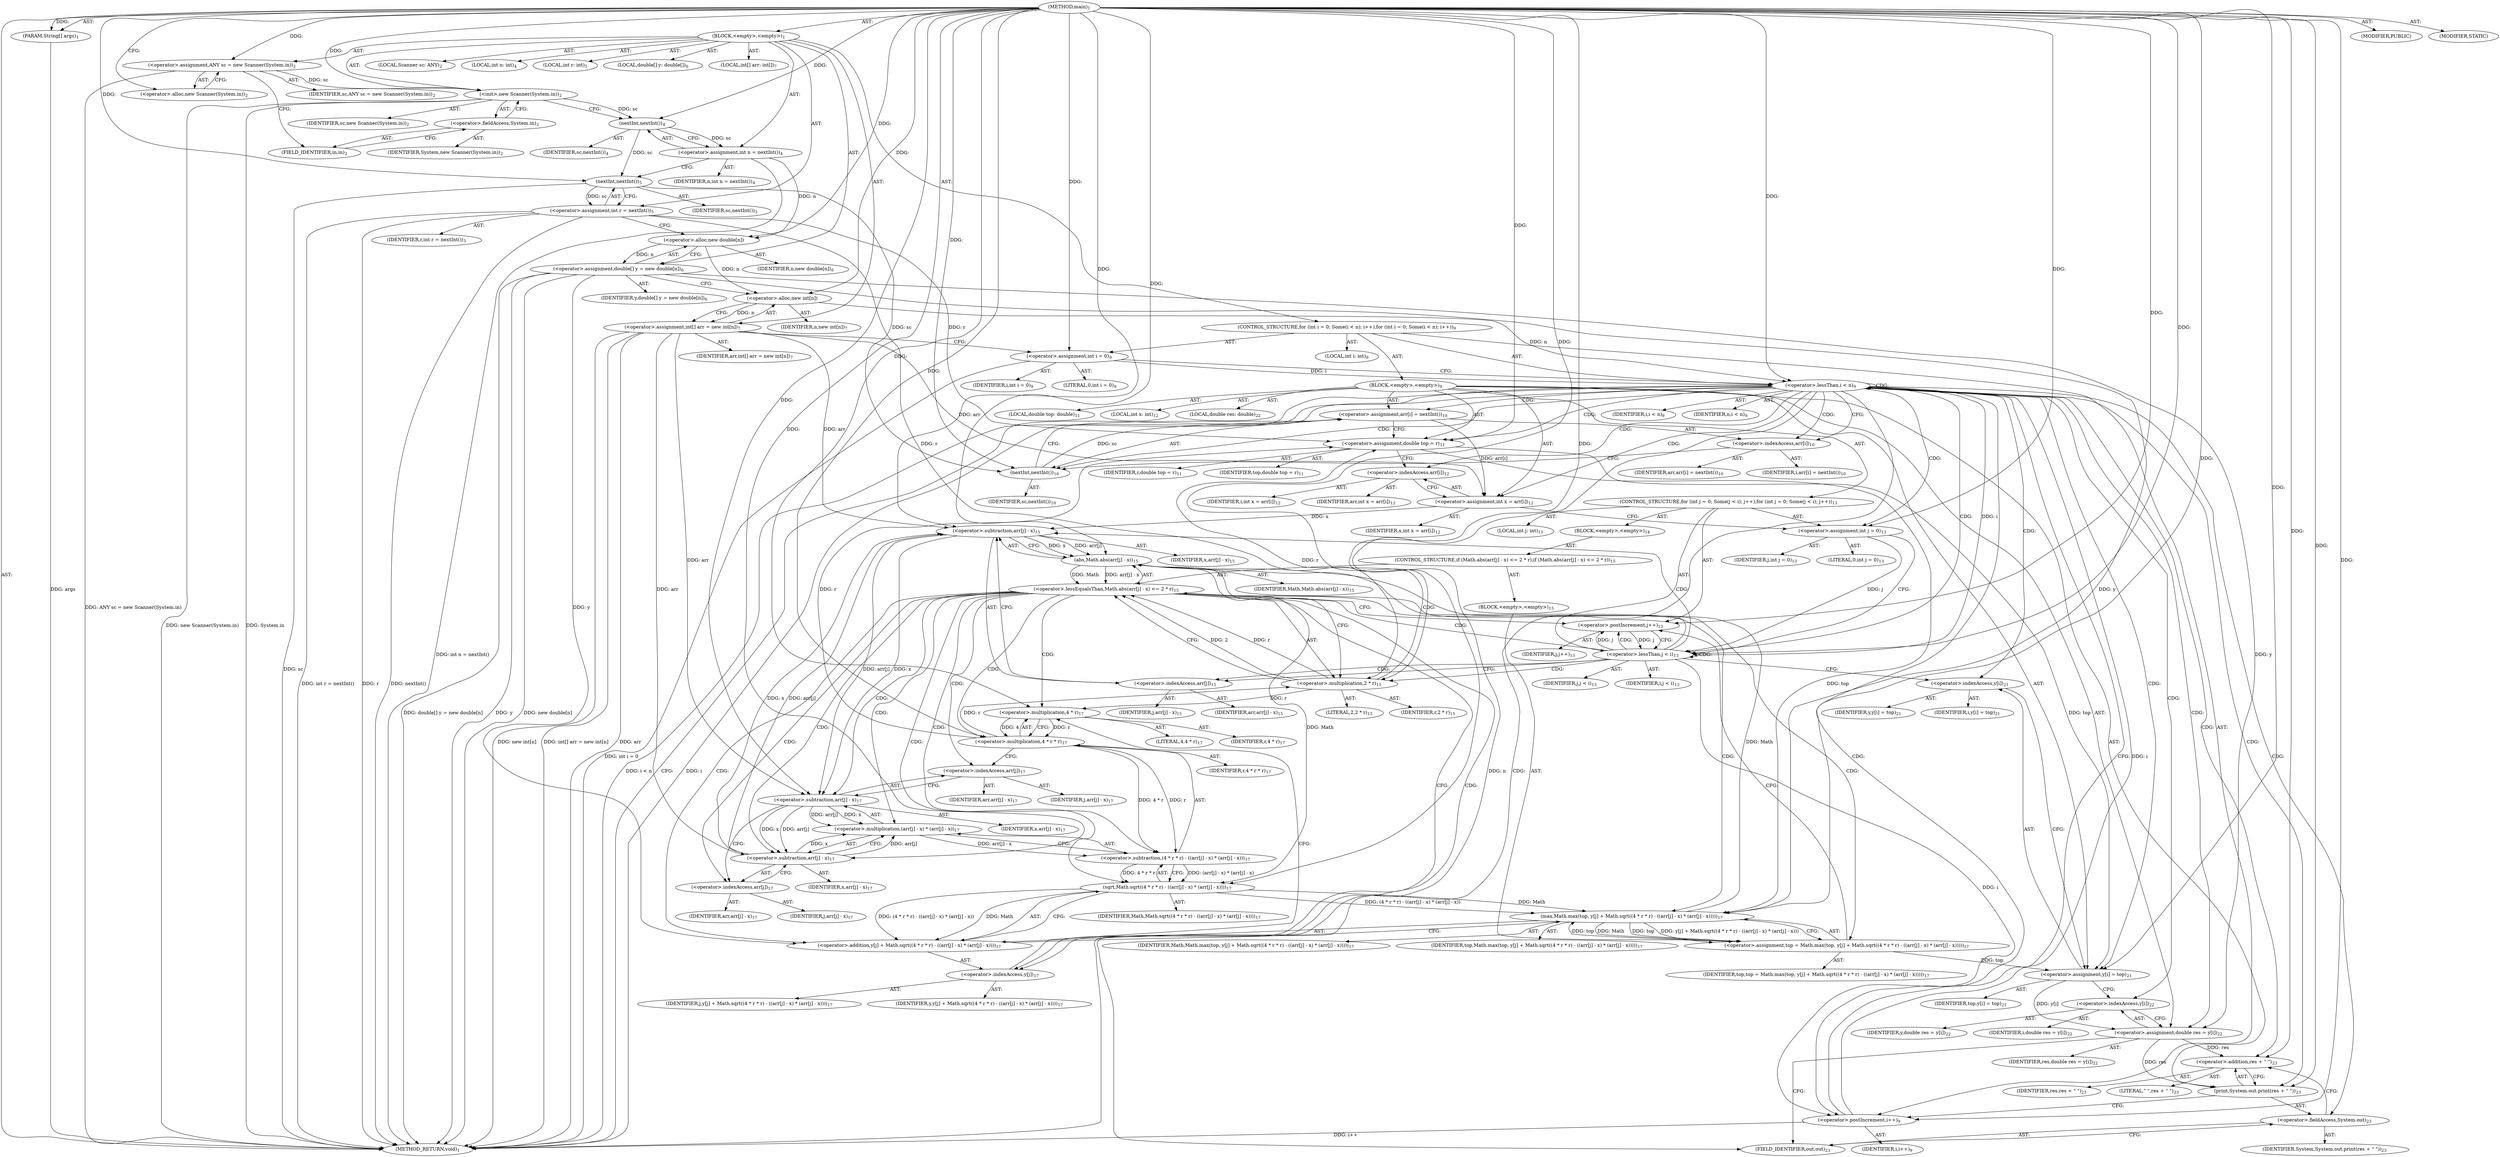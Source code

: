 digraph "main" {  
"19" [label = <(METHOD,main)<SUB>1</SUB>> ]
"20" [label = <(PARAM,String[] args)<SUB>1</SUB>> ]
"21" [label = <(BLOCK,&lt;empty&gt;,&lt;empty&gt;)<SUB>1</SUB>> ]
"4" [label = <(LOCAL,Scanner sc: ANY)<SUB>2</SUB>> ]
"22" [label = <(&lt;operator&gt;.assignment,ANY sc = new Scanner(System.in))<SUB>2</SUB>> ]
"23" [label = <(IDENTIFIER,sc,ANY sc = new Scanner(System.in))<SUB>2</SUB>> ]
"24" [label = <(&lt;operator&gt;.alloc,new Scanner(System.in))<SUB>2</SUB>> ]
"25" [label = <(&lt;init&gt;,new Scanner(System.in))<SUB>2</SUB>> ]
"3" [label = <(IDENTIFIER,sc,new Scanner(System.in))<SUB>2</SUB>> ]
"26" [label = <(&lt;operator&gt;.fieldAccess,System.in)<SUB>2</SUB>> ]
"27" [label = <(IDENTIFIER,System,new Scanner(System.in))<SUB>2</SUB>> ]
"28" [label = <(FIELD_IDENTIFIER,in,in)<SUB>2</SUB>> ]
"29" [label = <(LOCAL,int n: int)<SUB>4</SUB>> ]
"30" [label = <(&lt;operator&gt;.assignment,int n = nextInt())<SUB>4</SUB>> ]
"31" [label = <(IDENTIFIER,n,int n = nextInt())<SUB>4</SUB>> ]
"32" [label = <(nextInt,nextInt())<SUB>4</SUB>> ]
"33" [label = <(IDENTIFIER,sc,nextInt())<SUB>4</SUB>> ]
"34" [label = <(LOCAL,int r: int)<SUB>5</SUB>> ]
"35" [label = <(&lt;operator&gt;.assignment,int r = nextInt())<SUB>5</SUB>> ]
"36" [label = <(IDENTIFIER,r,int r = nextInt())<SUB>5</SUB>> ]
"37" [label = <(nextInt,nextInt())<SUB>5</SUB>> ]
"38" [label = <(IDENTIFIER,sc,nextInt())<SUB>5</SUB>> ]
"39" [label = <(LOCAL,double[] y: double[])<SUB>6</SUB>> ]
"40" [label = <(&lt;operator&gt;.assignment,double[] y = new double[n])<SUB>6</SUB>> ]
"41" [label = <(IDENTIFIER,y,double[] y = new double[n])<SUB>6</SUB>> ]
"42" [label = <(&lt;operator&gt;.alloc,new double[n])> ]
"43" [label = <(IDENTIFIER,n,new double[n])<SUB>6</SUB>> ]
"44" [label = <(LOCAL,int[] arr: int[])<SUB>7</SUB>> ]
"45" [label = <(&lt;operator&gt;.assignment,int[] arr = new int[n])<SUB>7</SUB>> ]
"46" [label = <(IDENTIFIER,arr,int[] arr = new int[n])<SUB>7</SUB>> ]
"47" [label = <(&lt;operator&gt;.alloc,new int[n])> ]
"48" [label = <(IDENTIFIER,n,new int[n])<SUB>7</SUB>> ]
"49" [label = <(CONTROL_STRUCTURE,for (int i = 0; Some(i &lt; n); i++),for (int i = 0; Some(i &lt; n); i++))<SUB>9</SUB>> ]
"50" [label = <(LOCAL,int i: int)<SUB>9</SUB>> ]
"51" [label = <(&lt;operator&gt;.assignment,int i = 0)<SUB>9</SUB>> ]
"52" [label = <(IDENTIFIER,i,int i = 0)<SUB>9</SUB>> ]
"53" [label = <(LITERAL,0,int i = 0)<SUB>9</SUB>> ]
"54" [label = <(&lt;operator&gt;.lessThan,i &lt; n)<SUB>9</SUB>> ]
"55" [label = <(IDENTIFIER,i,i &lt; n)<SUB>9</SUB>> ]
"56" [label = <(IDENTIFIER,n,i &lt; n)<SUB>9</SUB>> ]
"57" [label = <(&lt;operator&gt;.postIncrement,i++)<SUB>9</SUB>> ]
"58" [label = <(IDENTIFIER,i,i++)<SUB>9</SUB>> ]
"59" [label = <(BLOCK,&lt;empty&gt;,&lt;empty&gt;)<SUB>9</SUB>> ]
"60" [label = <(&lt;operator&gt;.assignment,arr[i] = nextInt())<SUB>10</SUB>> ]
"61" [label = <(&lt;operator&gt;.indexAccess,arr[i])<SUB>10</SUB>> ]
"62" [label = <(IDENTIFIER,arr,arr[i] = nextInt())<SUB>10</SUB>> ]
"63" [label = <(IDENTIFIER,i,arr[i] = nextInt())<SUB>10</SUB>> ]
"64" [label = <(nextInt,nextInt())<SUB>10</SUB>> ]
"65" [label = <(IDENTIFIER,sc,nextInt())<SUB>10</SUB>> ]
"66" [label = <(LOCAL,double top: double)<SUB>11</SUB>> ]
"67" [label = <(&lt;operator&gt;.assignment,double top = r)<SUB>11</SUB>> ]
"68" [label = <(IDENTIFIER,top,double top = r)<SUB>11</SUB>> ]
"69" [label = <(IDENTIFIER,r,double top = r)<SUB>11</SUB>> ]
"70" [label = <(LOCAL,int x: int)<SUB>12</SUB>> ]
"71" [label = <(&lt;operator&gt;.assignment,int x = arr[i])<SUB>12</SUB>> ]
"72" [label = <(IDENTIFIER,x,int x = arr[i])<SUB>12</SUB>> ]
"73" [label = <(&lt;operator&gt;.indexAccess,arr[i])<SUB>12</SUB>> ]
"74" [label = <(IDENTIFIER,arr,int x = arr[i])<SUB>12</SUB>> ]
"75" [label = <(IDENTIFIER,i,int x = arr[i])<SUB>12</SUB>> ]
"76" [label = <(CONTROL_STRUCTURE,for (int j = 0; Some(j &lt; i); j++),for (int j = 0; Some(j &lt; i); j++))<SUB>13</SUB>> ]
"77" [label = <(LOCAL,int j: int)<SUB>13</SUB>> ]
"78" [label = <(&lt;operator&gt;.assignment,int j = 0)<SUB>13</SUB>> ]
"79" [label = <(IDENTIFIER,j,int j = 0)<SUB>13</SUB>> ]
"80" [label = <(LITERAL,0,int j = 0)<SUB>13</SUB>> ]
"81" [label = <(&lt;operator&gt;.lessThan,j &lt; i)<SUB>13</SUB>> ]
"82" [label = <(IDENTIFIER,j,j &lt; i)<SUB>13</SUB>> ]
"83" [label = <(IDENTIFIER,i,j &lt; i)<SUB>13</SUB>> ]
"84" [label = <(&lt;operator&gt;.postIncrement,j++)<SUB>13</SUB>> ]
"85" [label = <(IDENTIFIER,j,j++)<SUB>13</SUB>> ]
"86" [label = <(BLOCK,&lt;empty&gt;,&lt;empty&gt;)<SUB>14</SUB>> ]
"87" [label = <(CONTROL_STRUCTURE,if (Math.abs(arr[j] - x) &lt;= 2 * r),if (Math.abs(arr[j] - x) &lt;= 2 * r))<SUB>15</SUB>> ]
"88" [label = <(&lt;operator&gt;.lessEqualsThan,Math.abs(arr[j] - x) &lt;= 2 * r)<SUB>15</SUB>> ]
"89" [label = <(abs,Math.abs(arr[j] - x))<SUB>15</SUB>> ]
"90" [label = <(IDENTIFIER,Math,Math.abs(arr[j] - x))<SUB>15</SUB>> ]
"91" [label = <(&lt;operator&gt;.subtraction,arr[j] - x)<SUB>15</SUB>> ]
"92" [label = <(&lt;operator&gt;.indexAccess,arr[j])<SUB>15</SUB>> ]
"93" [label = <(IDENTIFIER,arr,arr[j] - x)<SUB>15</SUB>> ]
"94" [label = <(IDENTIFIER,j,arr[j] - x)<SUB>15</SUB>> ]
"95" [label = <(IDENTIFIER,x,arr[j] - x)<SUB>15</SUB>> ]
"96" [label = <(&lt;operator&gt;.multiplication,2 * r)<SUB>15</SUB>> ]
"97" [label = <(LITERAL,2,2 * r)<SUB>15</SUB>> ]
"98" [label = <(IDENTIFIER,r,2 * r)<SUB>15</SUB>> ]
"99" [label = <(BLOCK,&lt;empty&gt;,&lt;empty&gt;)<SUB>15</SUB>> ]
"100" [label = <(&lt;operator&gt;.assignment,top = Math.max(top, y[j] + Math.sqrt((4 * r * r) - ((arr[j] - x) * (arr[j] - x)))))<SUB>17</SUB>> ]
"101" [label = <(IDENTIFIER,top,top = Math.max(top, y[j] + Math.sqrt((4 * r * r) - ((arr[j] - x) * (arr[j] - x)))))<SUB>17</SUB>> ]
"102" [label = <(max,Math.max(top, y[j] + Math.sqrt((4 * r * r) - ((arr[j] - x) * (arr[j] - x)))))<SUB>17</SUB>> ]
"103" [label = <(IDENTIFIER,Math,Math.max(top, y[j] + Math.sqrt((4 * r * r) - ((arr[j] - x) * (arr[j] - x)))))<SUB>17</SUB>> ]
"104" [label = <(IDENTIFIER,top,Math.max(top, y[j] + Math.sqrt((4 * r * r) - ((arr[j] - x) * (arr[j] - x)))))<SUB>17</SUB>> ]
"105" [label = <(&lt;operator&gt;.addition,y[j] + Math.sqrt((4 * r * r) - ((arr[j] - x) * (arr[j] - x))))<SUB>17</SUB>> ]
"106" [label = <(&lt;operator&gt;.indexAccess,y[j])<SUB>17</SUB>> ]
"107" [label = <(IDENTIFIER,y,y[j] + Math.sqrt((4 * r * r) - ((arr[j] - x) * (arr[j] - x))))<SUB>17</SUB>> ]
"108" [label = <(IDENTIFIER,j,y[j] + Math.sqrt((4 * r * r) - ((arr[j] - x) * (arr[j] - x))))<SUB>17</SUB>> ]
"109" [label = <(sqrt,Math.sqrt((4 * r * r) - ((arr[j] - x) * (arr[j] - x))))<SUB>17</SUB>> ]
"110" [label = <(IDENTIFIER,Math,Math.sqrt((4 * r * r) - ((arr[j] - x) * (arr[j] - x))))<SUB>17</SUB>> ]
"111" [label = <(&lt;operator&gt;.subtraction,(4 * r * r) - ((arr[j] - x) * (arr[j] - x)))<SUB>17</SUB>> ]
"112" [label = <(&lt;operator&gt;.multiplication,4 * r * r)<SUB>17</SUB>> ]
"113" [label = <(&lt;operator&gt;.multiplication,4 * r)<SUB>17</SUB>> ]
"114" [label = <(LITERAL,4,4 * r)<SUB>17</SUB>> ]
"115" [label = <(IDENTIFIER,r,4 * r)<SUB>17</SUB>> ]
"116" [label = <(IDENTIFIER,r,4 * r * r)<SUB>17</SUB>> ]
"117" [label = <(&lt;operator&gt;.multiplication,(arr[j] - x) * (arr[j] - x))<SUB>17</SUB>> ]
"118" [label = <(&lt;operator&gt;.subtraction,arr[j] - x)<SUB>17</SUB>> ]
"119" [label = <(&lt;operator&gt;.indexAccess,arr[j])<SUB>17</SUB>> ]
"120" [label = <(IDENTIFIER,arr,arr[j] - x)<SUB>17</SUB>> ]
"121" [label = <(IDENTIFIER,j,arr[j] - x)<SUB>17</SUB>> ]
"122" [label = <(IDENTIFIER,x,arr[j] - x)<SUB>17</SUB>> ]
"123" [label = <(&lt;operator&gt;.subtraction,arr[j] - x)<SUB>17</SUB>> ]
"124" [label = <(&lt;operator&gt;.indexAccess,arr[j])<SUB>17</SUB>> ]
"125" [label = <(IDENTIFIER,arr,arr[j] - x)<SUB>17</SUB>> ]
"126" [label = <(IDENTIFIER,j,arr[j] - x)<SUB>17</SUB>> ]
"127" [label = <(IDENTIFIER,x,arr[j] - x)<SUB>17</SUB>> ]
"128" [label = <(&lt;operator&gt;.assignment,y[i] = top)<SUB>21</SUB>> ]
"129" [label = <(&lt;operator&gt;.indexAccess,y[i])<SUB>21</SUB>> ]
"130" [label = <(IDENTIFIER,y,y[i] = top)<SUB>21</SUB>> ]
"131" [label = <(IDENTIFIER,i,y[i] = top)<SUB>21</SUB>> ]
"132" [label = <(IDENTIFIER,top,y[i] = top)<SUB>21</SUB>> ]
"133" [label = <(LOCAL,double res: double)<SUB>22</SUB>> ]
"134" [label = <(&lt;operator&gt;.assignment,double res = y[i])<SUB>22</SUB>> ]
"135" [label = <(IDENTIFIER,res,double res = y[i])<SUB>22</SUB>> ]
"136" [label = <(&lt;operator&gt;.indexAccess,y[i])<SUB>22</SUB>> ]
"137" [label = <(IDENTIFIER,y,double res = y[i])<SUB>22</SUB>> ]
"138" [label = <(IDENTIFIER,i,double res = y[i])<SUB>22</SUB>> ]
"139" [label = <(print,System.out.print(res + &quot; &quot;))<SUB>23</SUB>> ]
"140" [label = <(&lt;operator&gt;.fieldAccess,System.out)<SUB>23</SUB>> ]
"141" [label = <(IDENTIFIER,System,System.out.print(res + &quot; &quot;))<SUB>23</SUB>> ]
"142" [label = <(FIELD_IDENTIFIER,out,out)<SUB>23</SUB>> ]
"143" [label = <(&lt;operator&gt;.addition,res + &quot; &quot;)<SUB>23</SUB>> ]
"144" [label = <(IDENTIFIER,res,res + &quot; &quot;)<SUB>23</SUB>> ]
"145" [label = <(LITERAL,&quot; &quot;,res + &quot; &quot;)<SUB>23</SUB>> ]
"146" [label = <(MODIFIER,PUBLIC)> ]
"147" [label = <(MODIFIER,STATIC)> ]
"148" [label = <(METHOD_RETURN,void)<SUB>1</SUB>> ]
  "19" -> "20"  [ label = "AST: "] 
  "19" -> "21"  [ label = "AST: "] 
  "19" -> "146"  [ label = "AST: "] 
  "19" -> "147"  [ label = "AST: "] 
  "19" -> "148"  [ label = "AST: "] 
  "21" -> "4"  [ label = "AST: "] 
  "21" -> "22"  [ label = "AST: "] 
  "21" -> "25"  [ label = "AST: "] 
  "21" -> "29"  [ label = "AST: "] 
  "21" -> "30"  [ label = "AST: "] 
  "21" -> "34"  [ label = "AST: "] 
  "21" -> "35"  [ label = "AST: "] 
  "21" -> "39"  [ label = "AST: "] 
  "21" -> "40"  [ label = "AST: "] 
  "21" -> "44"  [ label = "AST: "] 
  "21" -> "45"  [ label = "AST: "] 
  "21" -> "49"  [ label = "AST: "] 
  "22" -> "23"  [ label = "AST: "] 
  "22" -> "24"  [ label = "AST: "] 
  "25" -> "3"  [ label = "AST: "] 
  "25" -> "26"  [ label = "AST: "] 
  "26" -> "27"  [ label = "AST: "] 
  "26" -> "28"  [ label = "AST: "] 
  "30" -> "31"  [ label = "AST: "] 
  "30" -> "32"  [ label = "AST: "] 
  "32" -> "33"  [ label = "AST: "] 
  "35" -> "36"  [ label = "AST: "] 
  "35" -> "37"  [ label = "AST: "] 
  "37" -> "38"  [ label = "AST: "] 
  "40" -> "41"  [ label = "AST: "] 
  "40" -> "42"  [ label = "AST: "] 
  "42" -> "43"  [ label = "AST: "] 
  "45" -> "46"  [ label = "AST: "] 
  "45" -> "47"  [ label = "AST: "] 
  "47" -> "48"  [ label = "AST: "] 
  "49" -> "50"  [ label = "AST: "] 
  "49" -> "51"  [ label = "AST: "] 
  "49" -> "54"  [ label = "AST: "] 
  "49" -> "57"  [ label = "AST: "] 
  "49" -> "59"  [ label = "AST: "] 
  "51" -> "52"  [ label = "AST: "] 
  "51" -> "53"  [ label = "AST: "] 
  "54" -> "55"  [ label = "AST: "] 
  "54" -> "56"  [ label = "AST: "] 
  "57" -> "58"  [ label = "AST: "] 
  "59" -> "60"  [ label = "AST: "] 
  "59" -> "66"  [ label = "AST: "] 
  "59" -> "67"  [ label = "AST: "] 
  "59" -> "70"  [ label = "AST: "] 
  "59" -> "71"  [ label = "AST: "] 
  "59" -> "76"  [ label = "AST: "] 
  "59" -> "128"  [ label = "AST: "] 
  "59" -> "133"  [ label = "AST: "] 
  "59" -> "134"  [ label = "AST: "] 
  "59" -> "139"  [ label = "AST: "] 
  "60" -> "61"  [ label = "AST: "] 
  "60" -> "64"  [ label = "AST: "] 
  "61" -> "62"  [ label = "AST: "] 
  "61" -> "63"  [ label = "AST: "] 
  "64" -> "65"  [ label = "AST: "] 
  "67" -> "68"  [ label = "AST: "] 
  "67" -> "69"  [ label = "AST: "] 
  "71" -> "72"  [ label = "AST: "] 
  "71" -> "73"  [ label = "AST: "] 
  "73" -> "74"  [ label = "AST: "] 
  "73" -> "75"  [ label = "AST: "] 
  "76" -> "77"  [ label = "AST: "] 
  "76" -> "78"  [ label = "AST: "] 
  "76" -> "81"  [ label = "AST: "] 
  "76" -> "84"  [ label = "AST: "] 
  "76" -> "86"  [ label = "AST: "] 
  "78" -> "79"  [ label = "AST: "] 
  "78" -> "80"  [ label = "AST: "] 
  "81" -> "82"  [ label = "AST: "] 
  "81" -> "83"  [ label = "AST: "] 
  "84" -> "85"  [ label = "AST: "] 
  "86" -> "87"  [ label = "AST: "] 
  "87" -> "88"  [ label = "AST: "] 
  "87" -> "99"  [ label = "AST: "] 
  "88" -> "89"  [ label = "AST: "] 
  "88" -> "96"  [ label = "AST: "] 
  "89" -> "90"  [ label = "AST: "] 
  "89" -> "91"  [ label = "AST: "] 
  "91" -> "92"  [ label = "AST: "] 
  "91" -> "95"  [ label = "AST: "] 
  "92" -> "93"  [ label = "AST: "] 
  "92" -> "94"  [ label = "AST: "] 
  "96" -> "97"  [ label = "AST: "] 
  "96" -> "98"  [ label = "AST: "] 
  "99" -> "100"  [ label = "AST: "] 
  "100" -> "101"  [ label = "AST: "] 
  "100" -> "102"  [ label = "AST: "] 
  "102" -> "103"  [ label = "AST: "] 
  "102" -> "104"  [ label = "AST: "] 
  "102" -> "105"  [ label = "AST: "] 
  "105" -> "106"  [ label = "AST: "] 
  "105" -> "109"  [ label = "AST: "] 
  "106" -> "107"  [ label = "AST: "] 
  "106" -> "108"  [ label = "AST: "] 
  "109" -> "110"  [ label = "AST: "] 
  "109" -> "111"  [ label = "AST: "] 
  "111" -> "112"  [ label = "AST: "] 
  "111" -> "117"  [ label = "AST: "] 
  "112" -> "113"  [ label = "AST: "] 
  "112" -> "116"  [ label = "AST: "] 
  "113" -> "114"  [ label = "AST: "] 
  "113" -> "115"  [ label = "AST: "] 
  "117" -> "118"  [ label = "AST: "] 
  "117" -> "123"  [ label = "AST: "] 
  "118" -> "119"  [ label = "AST: "] 
  "118" -> "122"  [ label = "AST: "] 
  "119" -> "120"  [ label = "AST: "] 
  "119" -> "121"  [ label = "AST: "] 
  "123" -> "124"  [ label = "AST: "] 
  "123" -> "127"  [ label = "AST: "] 
  "124" -> "125"  [ label = "AST: "] 
  "124" -> "126"  [ label = "AST: "] 
  "128" -> "129"  [ label = "AST: "] 
  "128" -> "132"  [ label = "AST: "] 
  "129" -> "130"  [ label = "AST: "] 
  "129" -> "131"  [ label = "AST: "] 
  "134" -> "135"  [ label = "AST: "] 
  "134" -> "136"  [ label = "AST: "] 
  "136" -> "137"  [ label = "AST: "] 
  "136" -> "138"  [ label = "AST: "] 
  "139" -> "140"  [ label = "AST: "] 
  "139" -> "143"  [ label = "AST: "] 
  "140" -> "141"  [ label = "AST: "] 
  "140" -> "142"  [ label = "AST: "] 
  "143" -> "144"  [ label = "AST: "] 
  "143" -> "145"  [ label = "AST: "] 
  "22" -> "28"  [ label = "CFG: "] 
  "25" -> "32"  [ label = "CFG: "] 
  "30" -> "37"  [ label = "CFG: "] 
  "35" -> "42"  [ label = "CFG: "] 
  "40" -> "47"  [ label = "CFG: "] 
  "45" -> "51"  [ label = "CFG: "] 
  "24" -> "22"  [ label = "CFG: "] 
  "26" -> "25"  [ label = "CFG: "] 
  "32" -> "30"  [ label = "CFG: "] 
  "37" -> "35"  [ label = "CFG: "] 
  "42" -> "40"  [ label = "CFG: "] 
  "47" -> "45"  [ label = "CFG: "] 
  "51" -> "54"  [ label = "CFG: "] 
  "54" -> "148"  [ label = "CFG: "] 
  "54" -> "61"  [ label = "CFG: "] 
  "57" -> "54"  [ label = "CFG: "] 
  "28" -> "26"  [ label = "CFG: "] 
  "60" -> "67"  [ label = "CFG: "] 
  "67" -> "73"  [ label = "CFG: "] 
  "71" -> "78"  [ label = "CFG: "] 
  "128" -> "136"  [ label = "CFG: "] 
  "134" -> "142"  [ label = "CFG: "] 
  "139" -> "57"  [ label = "CFG: "] 
  "61" -> "64"  [ label = "CFG: "] 
  "64" -> "60"  [ label = "CFG: "] 
  "73" -> "71"  [ label = "CFG: "] 
  "78" -> "81"  [ label = "CFG: "] 
  "81" -> "92"  [ label = "CFG: "] 
  "81" -> "129"  [ label = "CFG: "] 
  "84" -> "81"  [ label = "CFG: "] 
  "129" -> "128"  [ label = "CFG: "] 
  "136" -> "134"  [ label = "CFG: "] 
  "140" -> "143"  [ label = "CFG: "] 
  "143" -> "139"  [ label = "CFG: "] 
  "142" -> "140"  [ label = "CFG: "] 
  "88" -> "106"  [ label = "CFG: "] 
  "88" -> "84"  [ label = "CFG: "] 
  "89" -> "96"  [ label = "CFG: "] 
  "96" -> "88"  [ label = "CFG: "] 
  "100" -> "84"  [ label = "CFG: "] 
  "91" -> "89"  [ label = "CFG: "] 
  "102" -> "100"  [ label = "CFG: "] 
  "92" -> "91"  [ label = "CFG: "] 
  "105" -> "102"  [ label = "CFG: "] 
  "106" -> "113"  [ label = "CFG: "] 
  "109" -> "105"  [ label = "CFG: "] 
  "111" -> "109"  [ label = "CFG: "] 
  "112" -> "119"  [ label = "CFG: "] 
  "117" -> "111"  [ label = "CFG: "] 
  "113" -> "112"  [ label = "CFG: "] 
  "118" -> "124"  [ label = "CFG: "] 
  "123" -> "117"  [ label = "CFG: "] 
  "119" -> "118"  [ label = "CFG: "] 
  "124" -> "123"  [ label = "CFG: "] 
  "19" -> "24"  [ label = "CFG: "] 
  "20" -> "148"  [ label = "DDG: args"] 
  "22" -> "148"  [ label = "DDG: ANY sc = new Scanner(System.in)"] 
  "25" -> "148"  [ label = "DDG: System.in"] 
  "25" -> "148"  [ label = "DDG: new Scanner(System.in)"] 
  "30" -> "148"  [ label = "DDG: int n = nextInt()"] 
  "35" -> "148"  [ label = "DDG: r"] 
  "37" -> "148"  [ label = "DDG: sc"] 
  "35" -> "148"  [ label = "DDG: nextInt()"] 
  "35" -> "148"  [ label = "DDG: int r = nextInt()"] 
  "40" -> "148"  [ label = "DDG: y"] 
  "40" -> "148"  [ label = "DDG: new double[n]"] 
  "40" -> "148"  [ label = "DDG: double[] y = new double[n]"] 
  "45" -> "148"  [ label = "DDG: arr"] 
  "45" -> "148"  [ label = "DDG: new int[n]"] 
  "45" -> "148"  [ label = "DDG: int[] arr = new int[n]"] 
  "51" -> "148"  [ label = "DDG: int i = 0"] 
  "54" -> "148"  [ label = "DDG: i"] 
  "54" -> "148"  [ label = "DDG: n"] 
  "54" -> "148"  [ label = "DDG: i &lt; n"] 
  "57" -> "148"  [ label = "DDG: i++"] 
  "19" -> "20"  [ label = "DDG: "] 
  "19" -> "22"  [ label = "DDG: "] 
  "32" -> "30"  [ label = "DDG: sc"] 
  "37" -> "35"  [ label = "DDG: sc"] 
  "42" -> "40"  [ label = "DDG: n"] 
  "47" -> "45"  [ label = "DDG: n"] 
  "22" -> "25"  [ label = "DDG: sc"] 
  "19" -> "25"  [ label = "DDG: "] 
  "19" -> "51"  [ label = "DDG: "] 
  "25" -> "32"  [ label = "DDG: sc"] 
  "19" -> "32"  [ label = "DDG: "] 
  "32" -> "37"  [ label = "DDG: sc"] 
  "19" -> "37"  [ label = "DDG: "] 
  "30" -> "42"  [ label = "DDG: n"] 
  "19" -> "42"  [ label = "DDG: "] 
  "42" -> "47"  [ label = "DDG: n"] 
  "19" -> "47"  [ label = "DDG: "] 
  "51" -> "54"  [ label = "DDG: i"] 
  "57" -> "54"  [ label = "DDG: i"] 
  "19" -> "54"  [ label = "DDG: "] 
  "47" -> "54"  [ label = "DDG: n"] 
  "81" -> "57"  [ label = "DDG: i"] 
  "19" -> "57"  [ label = "DDG: "] 
  "64" -> "60"  [ label = "DDG: sc"] 
  "35" -> "67"  [ label = "DDG: r"] 
  "96" -> "67"  [ label = "DDG: r"] 
  "112" -> "67"  [ label = "DDG: r"] 
  "19" -> "67"  [ label = "DDG: "] 
  "45" -> "71"  [ label = "DDG: arr"] 
  "60" -> "71"  [ label = "DDG: arr[i]"] 
  "67" -> "128"  [ label = "DDG: top"] 
  "100" -> "128"  [ label = "DDG: top"] 
  "19" -> "128"  [ label = "DDG: "] 
  "40" -> "134"  [ label = "DDG: y"] 
  "128" -> "134"  [ label = "DDG: y[i]"] 
  "19" -> "78"  [ label = "DDG: "] 
  "134" -> "139"  [ label = "DDG: res"] 
  "19" -> "139"  [ label = "DDG: "] 
  "37" -> "64"  [ label = "DDG: sc"] 
  "19" -> "64"  [ label = "DDG: "] 
  "78" -> "81"  [ label = "DDG: j"] 
  "84" -> "81"  [ label = "DDG: j"] 
  "19" -> "81"  [ label = "DDG: "] 
  "54" -> "81"  [ label = "DDG: i"] 
  "81" -> "84"  [ label = "DDG: j"] 
  "19" -> "84"  [ label = "DDG: "] 
  "134" -> "143"  [ label = "DDG: res"] 
  "19" -> "143"  [ label = "DDG: "] 
  "89" -> "88"  [ label = "DDG: Math"] 
  "89" -> "88"  [ label = "DDG: arr[j] - x"] 
  "96" -> "88"  [ label = "DDG: 2"] 
  "96" -> "88"  [ label = "DDG: r"] 
  "102" -> "100"  [ label = "DDG: Math"] 
  "102" -> "100"  [ label = "DDG: top"] 
  "102" -> "100"  [ label = "DDG: y[j] + Math.sqrt((4 * r * r) - ((arr[j] - x) * (arr[j] - x)))"] 
  "102" -> "89"  [ label = "DDG: Math"] 
  "19" -> "89"  [ label = "DDG: "] 
  "91" -> "89"  [ label = "DDG: arr[j]"] 
  "91" -> "89"  [ label = "DDG: x"] 
  "19" -> "96"  [ label = "DDG: "] 
  "112" -> "96"  [ label = "DDG: r"] 
  "35" -> "96"  [ label = "DDG: r"] 
  "45" -> "91"  [ label = "DDG: arr"] 
  "123" -> "91"  [ label = "DDG: arr[j]"] 
  "71" -> "91"  [ label = "DDG: x"] 
  "123" -> "91"  [ label = "DDG: x"] 
  "19" -> "91"  [ label = "DDG: "] 
  "109" -> "102"  [ label = "DDG: Math"] 
  "19" -> "102"  [ label = "DDG: "] 
  "67" -> "102"  [ label = "DDG: top"] 
  "100" -> "102"  [ label = "DDG: top"] 
  "40" -> "102"  [ label = "DDG: y"] 
  "109" -> "102"  [ label = "DDG: (4 * r * r) - ((arr[j] - x) * (arr[j] - x))"] 
  "40" -> "105"  [ label = "DDG: y"] 
  "109" -> "105"  [ label = "DDG: Math"] 
  "109" -> "105"  [ label = "DDG: (4 * r * r) - ((arr[j] - x) * (arr[j] - x))"] 
  "89" -> "109"  [ label = "DDG: Math"] 
  "19" -> "109"  [ label = "DDG: "] 
  "111" -> "109"  [ label = "DDG: 4 * r * r"] 
  "111" -> "109"  [ label = "DDG: (arr[j] - x) * (arr[j] - x)"] 
  "112" -> "111"  [ label = "DDG: 4 * r"] 
  "112" -> "111"  [ label = "DDG: r"] 
  "117" -> "111"  [ label = "DDG: arr[j] - x"] 
  "113" -> "112"  [ label = "DDG: 4"] 
  "113" -> "112"  [ label = "DDG: r"] 
  "19" -> "112"  [ label = "DDG: "] 
  "118" -> "117"  [ label = "DDG: arr[j]"] 
  "118" -> "117"  [ label = "DDG: x"] 
  "123" -> "117"  [ label = "DDG: arr[j]"] 
  "123" -> "117"  [ label = "DDG: x"] 
  "19" -> "113"  [ label = "DDG: "] 
  "96" -> "113"  [ label = "DDG: r"] 
  "45" -> "118"  [ label = "DDG: arr"] 
  "91" -> "118"  [ label = "DDG: arr[j]"] 
  "91" -> "118"  [ label = "DDG: x"] 
  "19" -> "118"  [ label = "DDG: "] 
  "45" -> "123"  [ label = "DDG: arr"] 
  "118" -> "123"  [ label = "DDG: arr[j]"] 
  "118" -> "123"  [ label = "DDG: x"] 
  "19" -> "123"  [ label = "DDG: "] 
  "54" -> "60"  [ label = "CDG: "] 
  "54" -> "73"  [ label = "CDG: "] 
  "54" -> "64"  [ label = "CDG: "] 
  "54" -> "57"  [ label = "CDG: "] 
  "54" -> "136"  [ label = "CDG: "] 
  "54" -> "128"  [ label = "CDG: "] 
  "54" -> "81"  [ label = "CDG: "] 
  "54" -> "67"  [ label = "CDG: "] 
  "54" -> "142"  [ label = "CDG: "] 
  "54" -> "129"  [ label = "CDG: "] 
  "54" -> "134"  [ label = "CDG: "] 
  "54" -> "140"  [ label = "CDG: "] 
  "54" -> "143"  [ label = "CDG: "] 
  "54" -> "54"  [ label = "CDG: "] 
  "54" -> "61"  [ label = "CDG: "] 
  "54" -> "71"  [ label = "CDG: "] 
  "54" -> "139"  [ label = "CDG: "] 
  "54" -> "78"  [ label = "CDG: "] 
  "81" -> "96"  [ label = "CDG: "] 
  "81" -> "89"  [ label = "CDG: "] 
  "81" -> "81"  [ label = "CDG: "] 
  "81" -> "84"  [ label = "CDG: "] 
  "81" -> "92"  [ label = "CDG: "] 
  "81" -> "91"  [ label = "CDG: "] 
  "81" -> "88"  [ label = "CDG: "] 
  "88" -> "113"  [ label = "CDG: "] 
  "88" -> "102"  [ label = "CDG: "] 
  "88" -> "119"  [ label = "CDG: "] 
  "88" -> "123"  [ label = "CDG: "] 
  "88" -> "106"  [ label = "CDG: "] 
  "88" -> "112"  [ label = "CDG: "] 
  "88" -> "105"  [ label = "CDG: "] 
  "88" -> "118"  [ label = "CDG: "] 
  "88" -> "100"  [ label = "CDG: "] 
  "88" -> "117"  [ label = "CDG: "] 
  "88" -> "124"  [ label = "CDG: "] 
  "88" -> "111"  [ label = "CDG: "] 
  "88" -> "109"  [ label = "CDG: "] 
}
